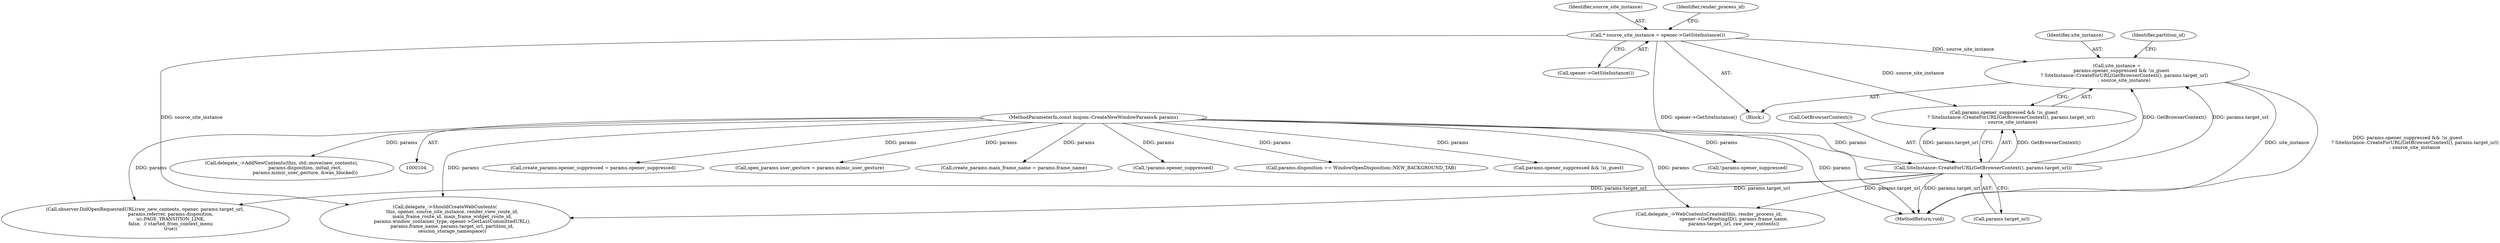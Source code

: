 digraph "0_Chrome_d18c519758c2e6043f0e1f00e2b69a55b3d7997f@API" {
"1000156" [label="(Call,site_instance =\n      params.opener_suppressed && !is_guest\n          ? SiteInstance::CreateForURL(GetBrowserContext(), params.target_url)\n          : source_site_instance)"];
"1000165" [label="(Call,SiteInstance::CreateForURL(GetBrowserContext(), params.target_url))"];
"1000109" [label="(MethodParameterIn,const mojom::CreateNewWindowParams& params)"];
"1000133" [label="(Call,* source_site_instance = opener->GetSiteInstance())"];
"1000365" [label="(Call,delegate_->WebContentsCreated(this, render_process_id,\n                                  opener->GetRoutingID(), params.frame_name,\n                                  params.target_url, raw_new_contents))"];
"1000268" [label="(Call,create_params.opener_suppressed = params.opener_suppressed)"];
"1000109" [label="(MethodParameterIn,const mojom::CreateNewWindowParams& params)"];
"1000111" [label="(Block,)"];
"1000439" [label="(Call,open_params.user_gesture = params.mimic_user_gesture)"];
"1000464" [label="(MethodReturn,void)"];
"1000157" [label="(Identifier,site_instance)"];
"1000167" [label="(Call,params.target_url)"];
"1000251" [label="(Call,create_params.main_frame_name = params.frame_name)"];
"1000333" [label="(Call,!params.opener_suppressed)"];
"1000166" [label="(Call,GetBrowserContext())"];
"1000133" [label="(Call,* source_site_instance = opener->GetSiteInstance())"];
"1000276" [label="(Call,params.disposition == WindowOpenDisposition::NEW_BACKGROUND_TAB)"];
"1000135" [label="(Call,opener->GetSiteInstance())"];
"1000173" [label="(Identifier,partition_id)"];
"1000156" [label="(Call,site_instance =\n      params.opener_suppressed && !is_guest\n          ? SiteInstance::CreateForURL(GetBrowserContext(), params.target_url)\n          : source_site_instance)"];
"1000159" [label="(Call,params.opener_suppressed && !is_guest)"];
"1000165" [label="(Call,SiteInstance::CreateForURL(GetBrowserContext(), params.target_url))"];
"1000158" [label="(Call,params.opener_suppressed && !is_guest\n          ? SiteInstance::CreateForURL(GetBrowserContext(), params.target_url)\n          : source_site_instance)"];
"1000381" [label="(Call,observer.DidOpenRequestedURL(raw_new_contents, opener, params.target_url,\n                                   params.referrer, params.disposition,\n                                   ui::PAGE_TRANSITION_LINK,\n                                   false,  // started_from_context_menu\n                                   true))"];
"1000134" [label="(Identifier,source_site_instance)"];
"1000148" [label="(Call,!params.opener_suppressed)"];
"1000202" [label="(Call,delegate_->ShouldCreateWebContents(\n          this, opener, source_site_instance, render_view_route_id,\n          main_frame_route_id, main_frame_widget_route_id,\n          params.window_container_type, opener->GetLastCommittedURL(),\n          params.frame_name, params.target_url, partition_id,\n          session_storage_namespace))"];
"1000139" [label="(Identifier,render_process_id)"];
"1000417" [label="(Call,delegate_->AddNewContents(this, std::move(new_contents),\n                                params.disposition, initial_rect,\n                                params.mimic_user_gesture, &was_blocked))"];
"1000156" -> "1000111"  [label="AST: "];
"1000156" -> "1000158"  [label="CFG: "];
"1000157" -> "1000156"  [label="AST: "];
"1000158" -> "1000156"  [label="AST: "];
"1000173" -> "1000156"  [label="CFG: "];
"1000156" -> "1000464"  [label="DDG: site_instance"];
"1000156" -> "1000464"  [label="DDG: params.opener_suppressed && !is_guest\n          ? SiteInstance::CreateForURL(GetBrowserContext(), params.target_url)\n          : source_site_instance"];
"1000165" -> "1000156"  [label="DDG: GetBrowserContext()"];
"1000165" -> "1000156"  [label="DDG: params.target_url"];
"1000133" -> "1000156"  [label="DDG: source_site_instance"];
"1000165" -> "1000158"  [label="AST: "];
"1000165" -> "1000167"  [label="CFG: "];
"1000166" -> "1000165"  [label="AST: "];
"1000167" -> "1000165"  [label="AST: "];
"1000158" -> "1000165"  [label="CFG: "];
"1000165" -> "1000464"  [label="DDG: params.target_url"];
"1000165" -> "1000158"  [label="DDG: GetBrowserContext()"];
"1000165" -> "1000158"  [label="DDG: params.target_url"];
"1000109" -> "1000165"  [label="DDG: params"];
"1000165" -> "1000202"  [label="DDG: params.target_url"];
"1000165" -> "1000365"  [label="DDG: params.target_url"];
"1000165" -> "1000381"  [label="DDG: params.target_url"];
"1000109" -> "1000104"  [label="AST: "];
"1000109" -> "1000464"  [label="DDG: params"];
"1000109" -> "1000148"  [label="DDG: params"];
"1000109" -> "1000159"  [label="DDG: params"];
"1000109" -> "1000202"  [label="DDG: params"];
"1000109" -> "1000251"  [label="DDG: params"];
"1000109" -> "1000268"  [label="DDG: params"];
"1000109" -> "1000276"  [label="DDG: params"];
"1000109" -> "1000333"  [label="DDG: params"];
"1000109" -> "1000365"  [label="DDG: params"];
"1000109" -> "1000381"  [label="DDG: params"];
"1000109" -> "1000417"  [label="DDG: params"];
"1000109" -> "1000439"  [label="DDG: params"];
"1000133" -> "1000111"  [label="AST: "];
"1000133" -> "1000135"  [label="CFG: "];
"1000134" -> "1000133"  [label="AST: "];
"1000135" -> "1000133"  [label="AST: "];
"1000139" -> "1000133"  [label="CFG: "];
"1000133" -> "1000464"  [label="DDG: opener->GetSiteInstance()"];
"1000133" -> "1000158"  [label="DDG: source_site_instance"];
"1000133" -> "1000202"  [label="DDG: source_site_instance"];
}
